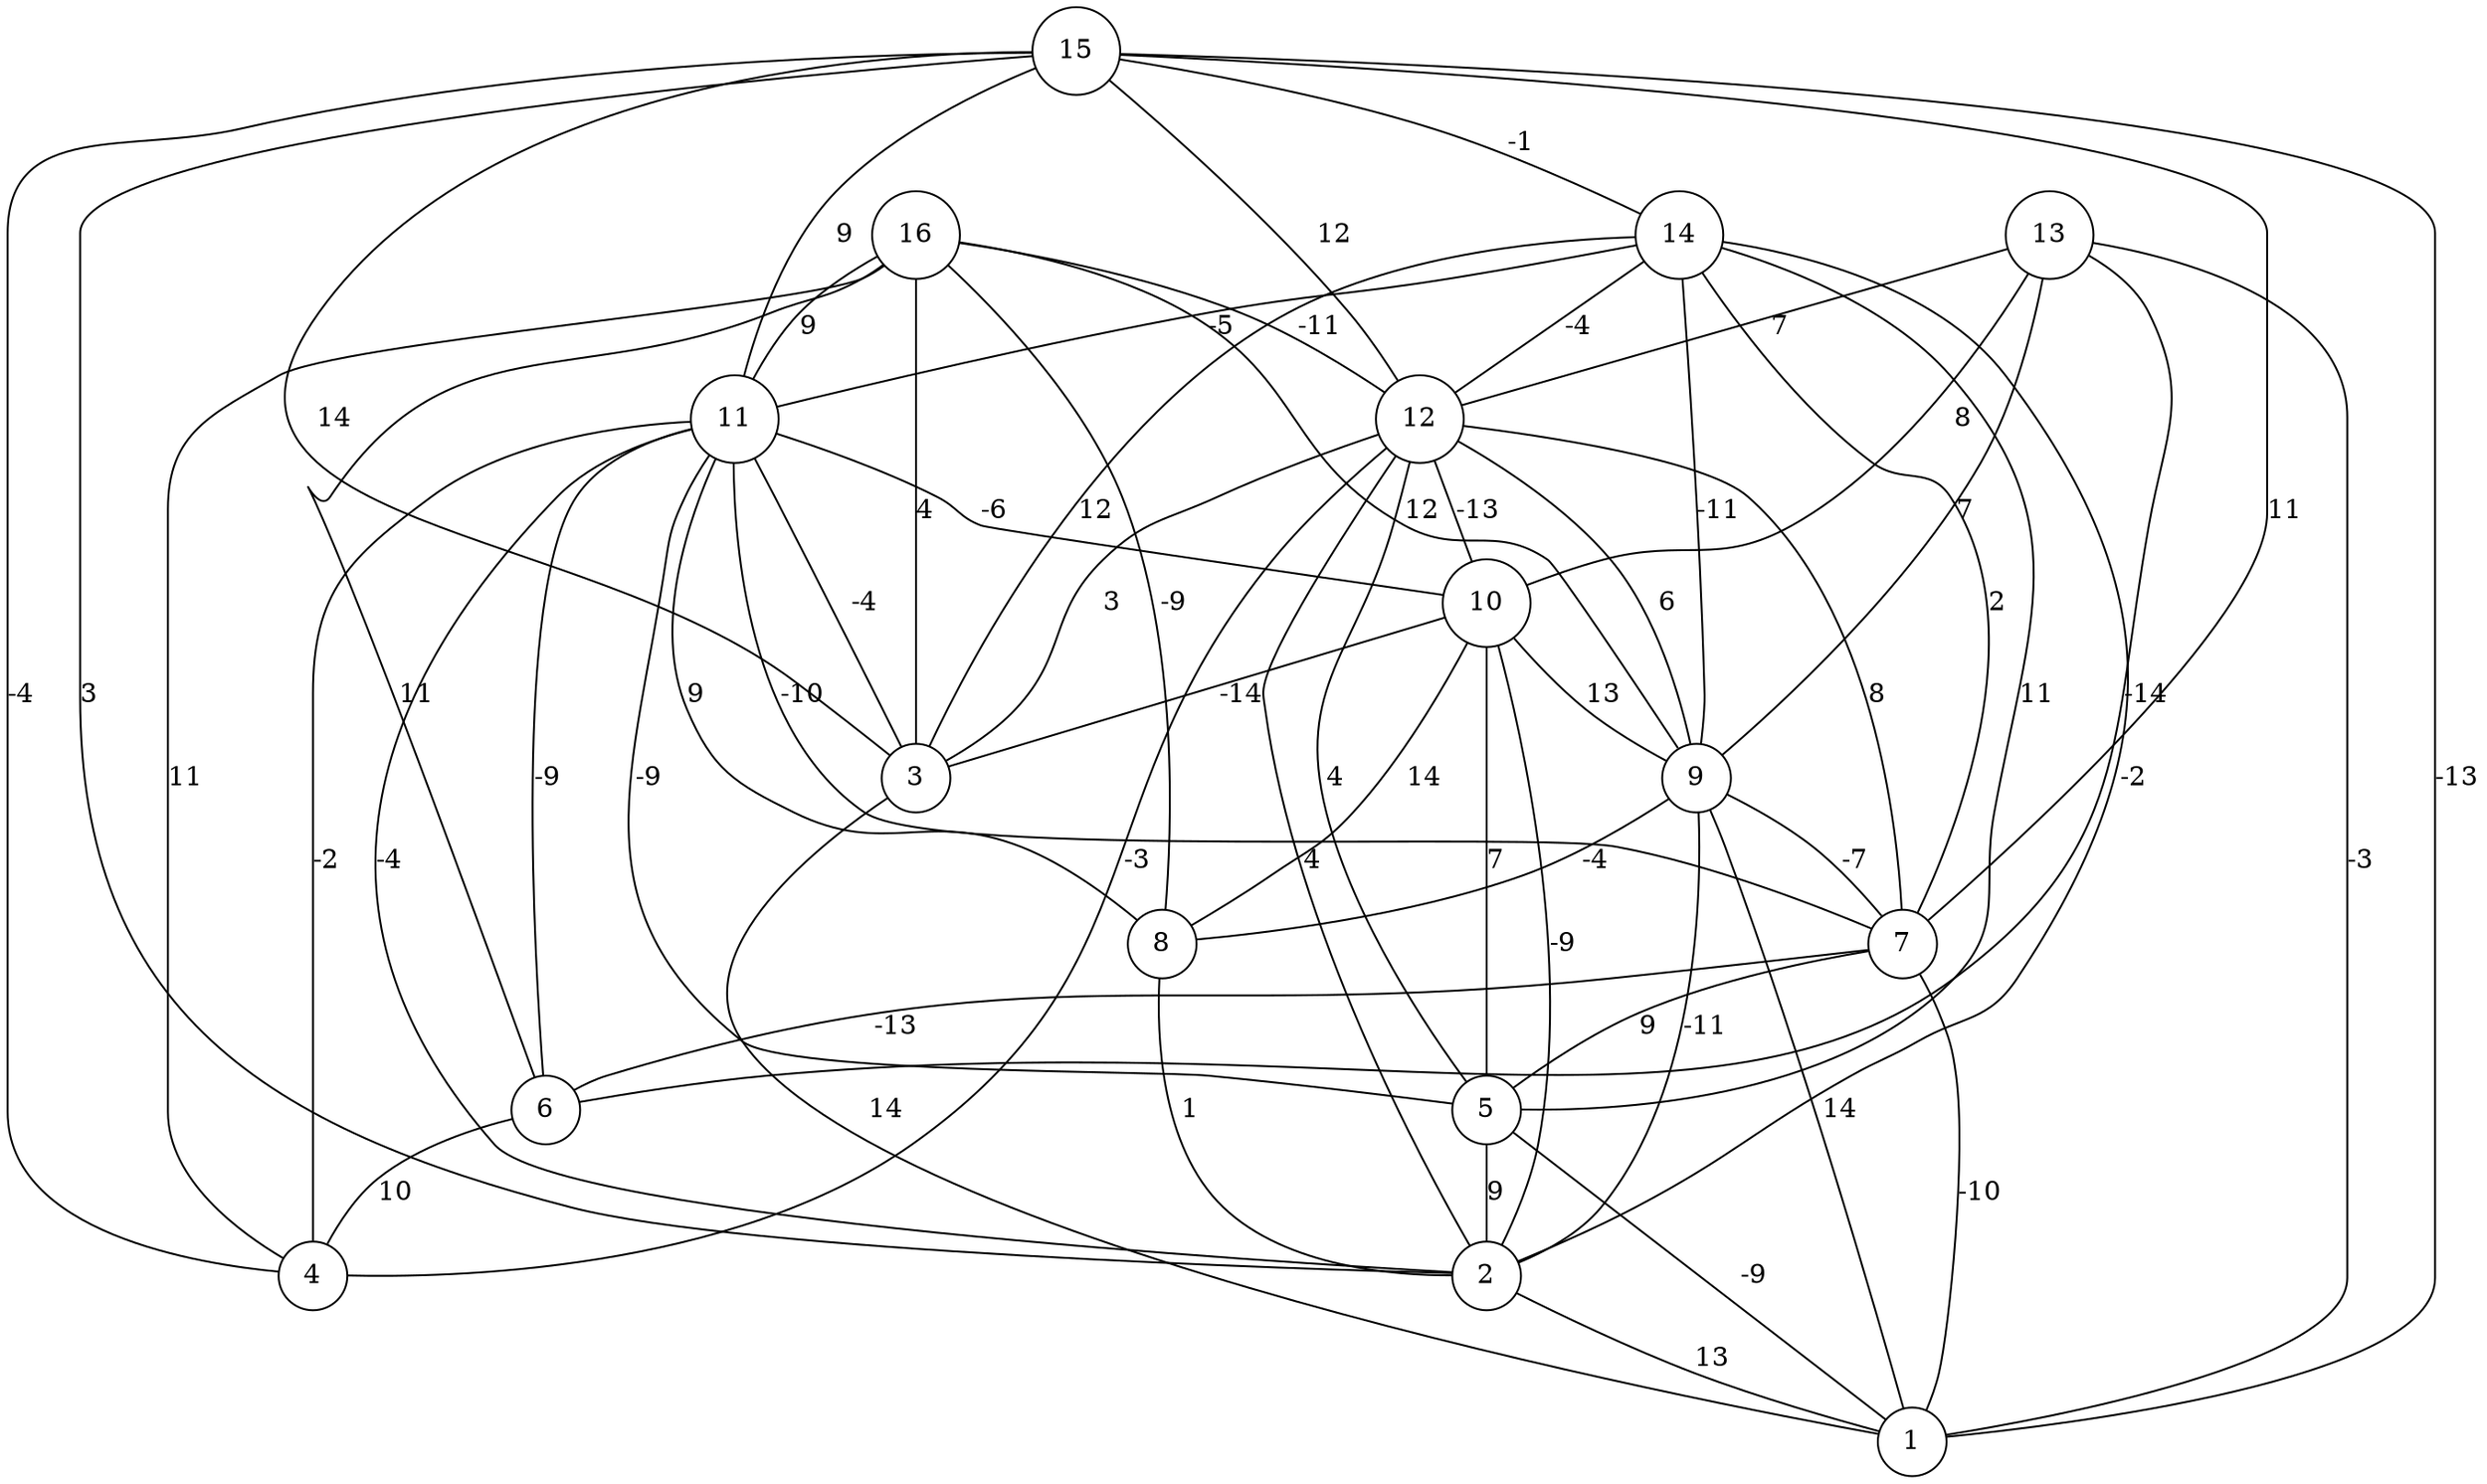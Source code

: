 graph { 
	 fontname="Helvetica,Arial,sans-serif" 
	 node [shape = circle]; 
	 16 -- 3 [label = "4"];
	 16 -- 4 [label = "11"];
	 16 -- 6 [label = "11"];
	 16 -- 8 [label = "-9"];
	 16 -- 9 [label = "12"];
	 16 -- 11 [label = "9"];
	 16 -- 12 [label = "-11"];
	 15 -- 1 [label = "-13"];
	 15 -- 2 [label = "3"];
	 15 -- 3 [label = "14"];
	 15 -- 4 [label = "-4"];
	 15 -- 7 [label = "11"];
	 15 -- 11 [label = "9"];
	 15 -- 12 [label = "12"];
	 15 -- 14 [label = "-1"];
	 14 -- 2 [label = "-2"];
	 14 -- 3 [label = "12"];
	 14 -- 5 [label = "11"];
	 14 -- 7 [label = "2"];
	 14 -- 9 [label = "-11"];
	 14 -- 11 [label = "-5"];
	 14 -- 12 [label = "-4"];
	 13 -- 1 [label = "-3"];
	 13 -- 6 [label = "-14"];
	 13 -- 9 [label = "7"];
	 13 -- 10 [label = "8"];
	 13 -- 12 [label = "7"];
	 12 -- 2 [label = "4"];
	 12 -- 3 [label = "3"];
	 12 -- 4 [label = "-3"];
	 12 -- 5 [label = "4"];
	 12 -- 7 [label = "8"];
	 12 -- 9 [label = "6"];
	 12 -- 10 [label = "-13"];
	 11 -- 2 [label = "-4"];
	 11 -- 3 [label = "-4"];
	 11 -- 4 [label = "-2"];
	 11 -- 5 [label = "-9"];
	 11 -- 6 [label = "-9"];
	 11 -- 7 [label = "-10"];
	 11 -- 8 [label = "9"];
	 11 -- 10 [label = "-6"];
	 10 -- 2 [label = "-9"];
	 10 -- 3 [label = "-14"];
	 10 -- 5 [label = "7"];
	 10 -- 8 [label = "14"];
	 10 -- 9 [label = "13"];
	 9 -- 1 [label = "14"];
	 9 -- 2 [label = "-11"];
	 9 -- 7 [label = "-7"];
	 9 -- 8 [label = "-4"];
	 8 -- 2 [label = "1"];
	 7 -- 1 [label = "-10"];
	 7 -- 5 [label = "9"];
	 7 -- 6 [label = "-13"];
	 6 -- 4 [label = "10"];
	 5 -- 1 [label = "-9"];
	 5 -- 2 [label = "9"];
	 3 -- 1 [label = "14"];
	 2 -- 1 [label = "13"];
	 1;
	 2;
	 3;
	 4;
	 5;
	 6;
	 7;
	 8;
	 9;
	 10;
	 11;
	 12;
	 13;
	 14;
	 15;
	 16;
}

